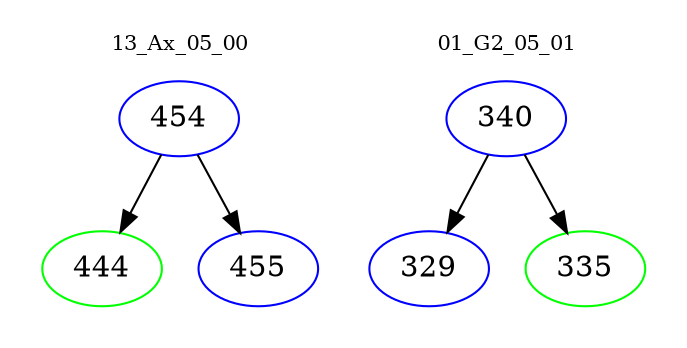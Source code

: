 digraph{
subgraph cluster_0 {
color = white
label = "13_Ax_05_00";
fontsize=10;
T0_454 [label="454", color="blue"]
T0_454 -> T0_444 [color="black"]
T0_444 [label="444", color="green"]
T0_454 -> T0_455 [color="black"]
T0_455 [label="455", color="blue"]
}
subgraph cluster_1 {
color = white
label = "01_G2_05_01";
fontsize=10;
T1_340 [label="340", color="blue"]
T1_340 -> T1_329 [color="black"]
T1_329 [label="329", color="blue"]
T1_340 -> T1_335 [color="black"]
T1_335 [label="335", color="green"]
}
}
